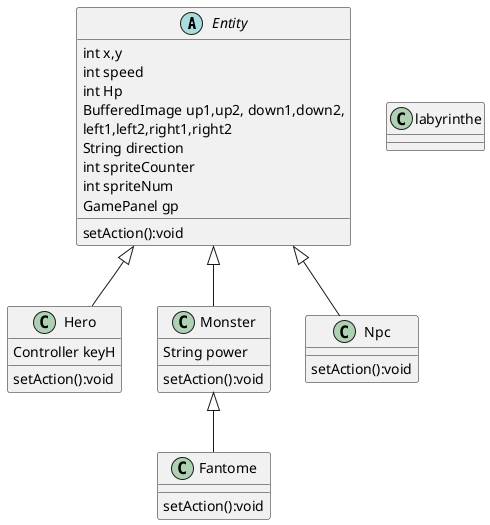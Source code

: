 @startuml
'https://plantuml.com/sequence-diagram


Entity <|--Hero
Entity <|--Monster
Entity <|--Npc
Monster <|--Fantome

class labyrinthe{
}
abstract class Entity {
int x,y
int speed
int Hp
BufferedImage up1,up2, down1,down2,
left1,left2,right1,right2
String direction
int spriteCounter
int spriteNum
GamePanel gp
setAction():void

}

class Hero {
Controller keyH
setAction():void
}

class Monster {
String power
setAction():void
}

class Fantome {
setAction():void
}
class Npc{
setAction():void
}

@enduml